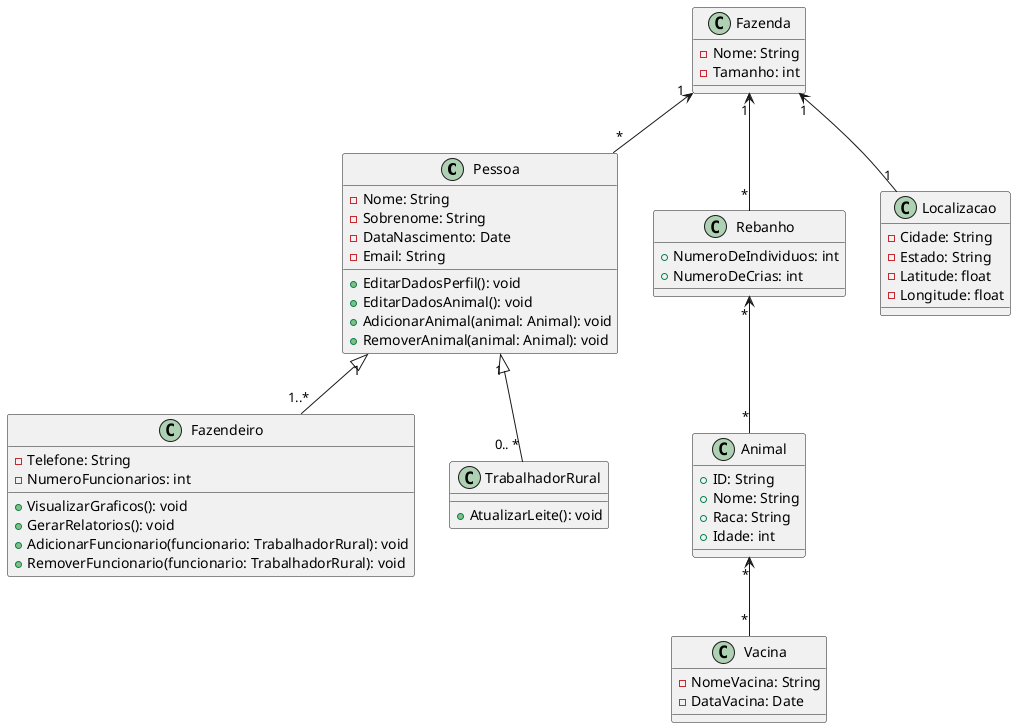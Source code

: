 @startuml
class Pessoa {
    -Nome: String
    -Sobrenome: String
    -DataNascimento: Date
    -Email: String
    
    +EditarDadosPerfil(): void
    +EditarDadosAnimal(): void
    +AdicionarAnimal(animal: Animal): void
    +RemoverAnimal(animal: Animal): void
}

class Fazendeiro {
    -Telefone: String
    -NumeroFuncionarios: int

    +VisualizarGraficos(): void
    +GerarRelatorios(): void
    +AdicionarFuncionario(funcionario: TrabalhadorRural): void
    +RemoverFuncionario(funcionario: TrabalhadorRural): void
}

class TrabalhadorRural {
    +AtualizarLeite(): void
}

class Fazenda {
    -Nome: String
    -Tamanho: int
}

class Rebanho {
    +NumeroDeIndividuos: int
    +NumeroDeCrias: int
}

class Vacina {
    -NomeVacina: String
    -DataVacina: Date
}

class Localizacao {
    -Cidade: String
    -Estado: String
    -Latitude: float
    -Longitude: float
}

class Animal {
    +ID: String
    +Nome: String
    +Raca: String
    +Idade: int
}


Fazenda "1" <-- "*" Pessoa
Fazenda "1" <-- "*" Rebanho
Animal "*" <-- "*" Vacina
Fazenda "1" <-- "1" Localizacao
Rebanho "*" <-- "*" Animal
Pessoa "1" <|-- "1..*" Fazendeiro
Pessoa "1" <|-- "0.. *" TrabalhadorRural

@enduml
